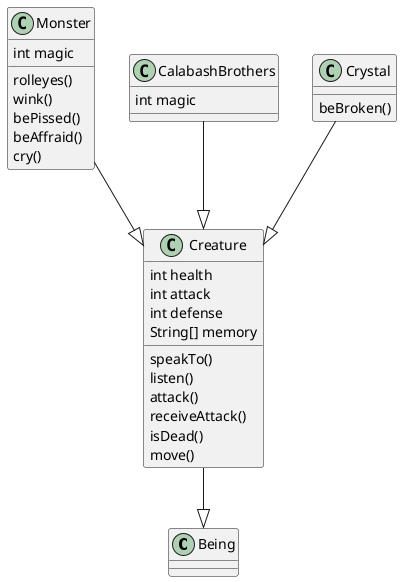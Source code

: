@startuml

class Being

class Creature {

    int health
    int attack
    int defense
    String[] memory

    speakTo()
    listen()
    attack()
    receiveAttack()
    isDead()
    move()
}

class Monster{
    int magic
    rolleyes()
    wink()
    bePissed()
    beAffraid()
    cry()
}

class CalabashBrothers{
    int magic
}

class Crystal{
    beBroken()
}

Creature --|> Being

CalabashBrothers --|> Creature

Monster --|> Creature

Crystal --|> Creature

@enduml